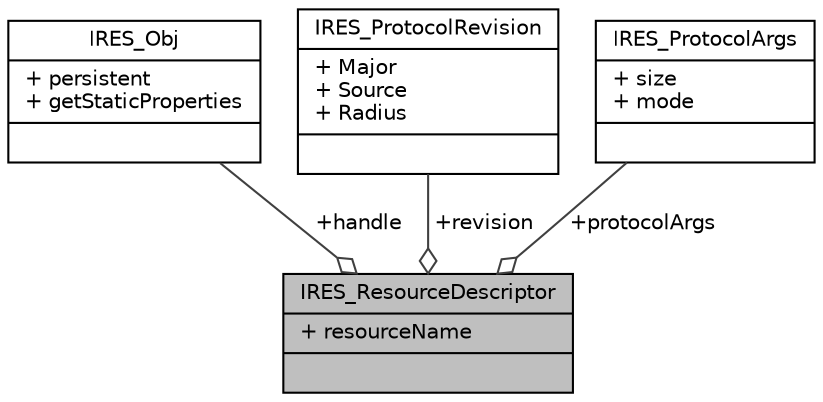 digraph "IRES_ResourceDescriptor"
{
  edge [fontname="Helvetica",fontsize="10",labelfontname="Helvetica",labelfontsize="10"];
  node [fontname="Helvetica",fontsize="10",shape=record];
  Node1 [label="{IRES_ResourceDescriptor\n|+ resourceName\l|}",height=0.2,width=0.4,color="black", fillcolor="grey75", style="filled", fontcolor="black"];
  Node2 -> Node1 [color="grey25",fontsize="10",style="solid",label=" +handle" ,arrowhead="odiamond",fontname="Helvetica"];
  Node2 [label="{IRES_Obj\n|+ persistent\l+ getStaticProperties\l|}",height=0.2,width=0.4,color="black", fillcolor="white", style="filled",URL="$struct_i_r_e_s___obj.html",tooltip="IRES_Obj holds the private state associated with each logical resource. "];
  Node3 -> Node1 [color="grey25",fontsize="10",style="solid",label=" +revision" ,arrowhead="odiamond",fontname="Helvetica"];
  Node3 [label="{IRES_ProtocolRevision\n|+ Major\l+ Source\l+ Radius\l|}",height=0.2,width=0.4,color="black", fillcolor="white", style="filled",URL="$struct_i_r_e_s___protocol_revision.html",tooltip="Protocol revision type. Used to ensure the given &#39;protocol&#39; revision can be validated. "];
  Node4 -> Node1 [color="grey25",fontsize="10",style="solid",label=" +protocolArgs" ,arrowhead="odiamond",fontname="Helvetica"];
  Node4 [label="{IRES_ProtocolArgs\n|+ size\l+ mode\l|}",height=0.2,width=0.4,color="black", fillcolor="white", style="filled",URL="$struct_i_r_e_s___protocol_args.html",tooltip="Abstract Protocol Arguments structure definition. Actual arguments passed by the algorithm to request..."];
}
